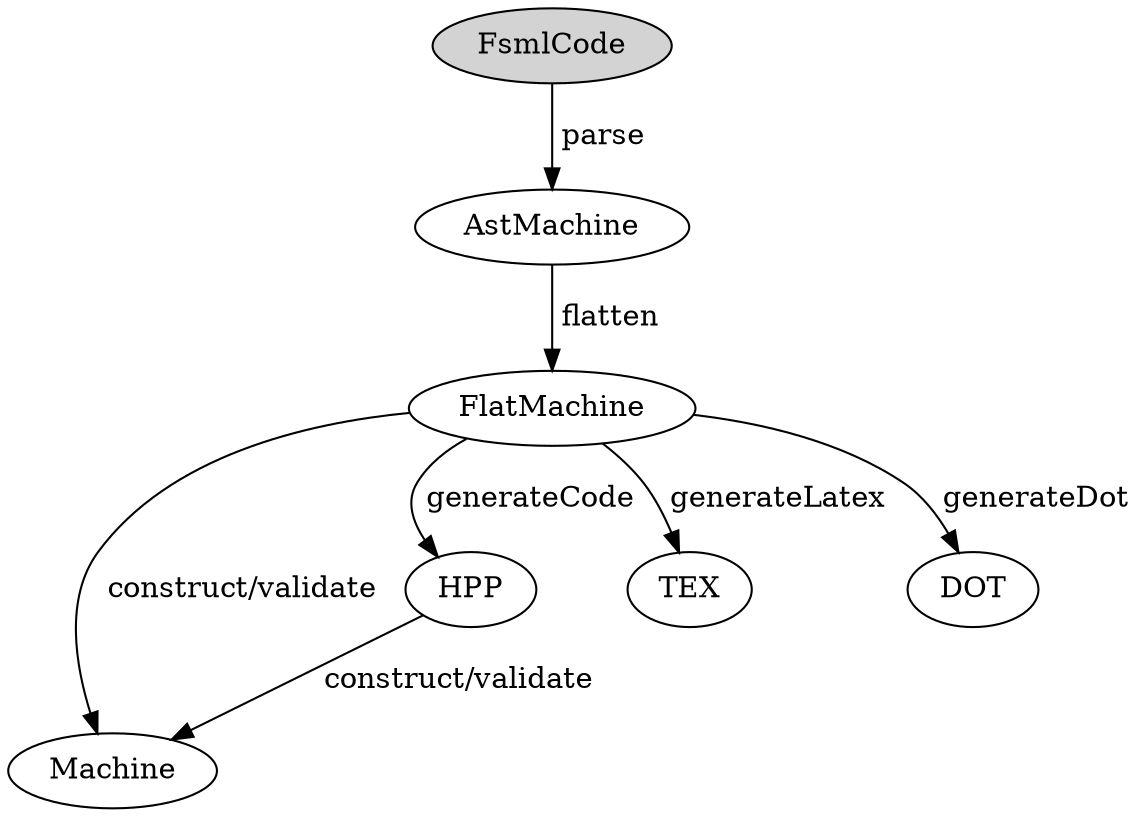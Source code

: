 digraph FsmlppFsml {
	node [shape=ellipse];
	FsmlCode [style=filled];
	FsmlCode -> AstMachine [label=" parse "];
	AstMachine -> FlatMachine [label=" flatten "];
	FlatMachine -> Machine [label=" construct/validate "];
	FlatMachine -> HPP [label=" generateCode "];
	FlatMachine -> TEX [label=" generateLatex "];
	FlatMachine -> DOT [label=" generateDot "];
	HPP -> Machine [label=" construct/validate "];
}
